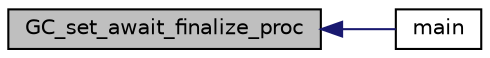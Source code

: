 digraph "GC_set_await_finalize_proc"
{
  edge [fontname="Helvetica",fontsize="10",labelfontname="Helvetica",labelfontsize="10"];
  node [fontname="Helvetica",fontsize="10",shape=record];
  rankdir="LR";
  Node3452 [label="GC_set_await_finalize_proc",height=0.2,width=0.4,color="black", fillcolor="grey75", style="filled", fontcolor="black"];
  Node3452 -> Node3453 [dir="back",color="midnightblue",fontsize="10",style="solid",fontname="Helvetica"];
  Node3453 [label="main",height=0.2,width=0.4,color="black", fillcolor="white", style="filled",URL="$d4/d12/3rd_party_2gc_2tests_2test_8c.html#a840291bc02cba5474a4cb46a9b9566fe"];
}

